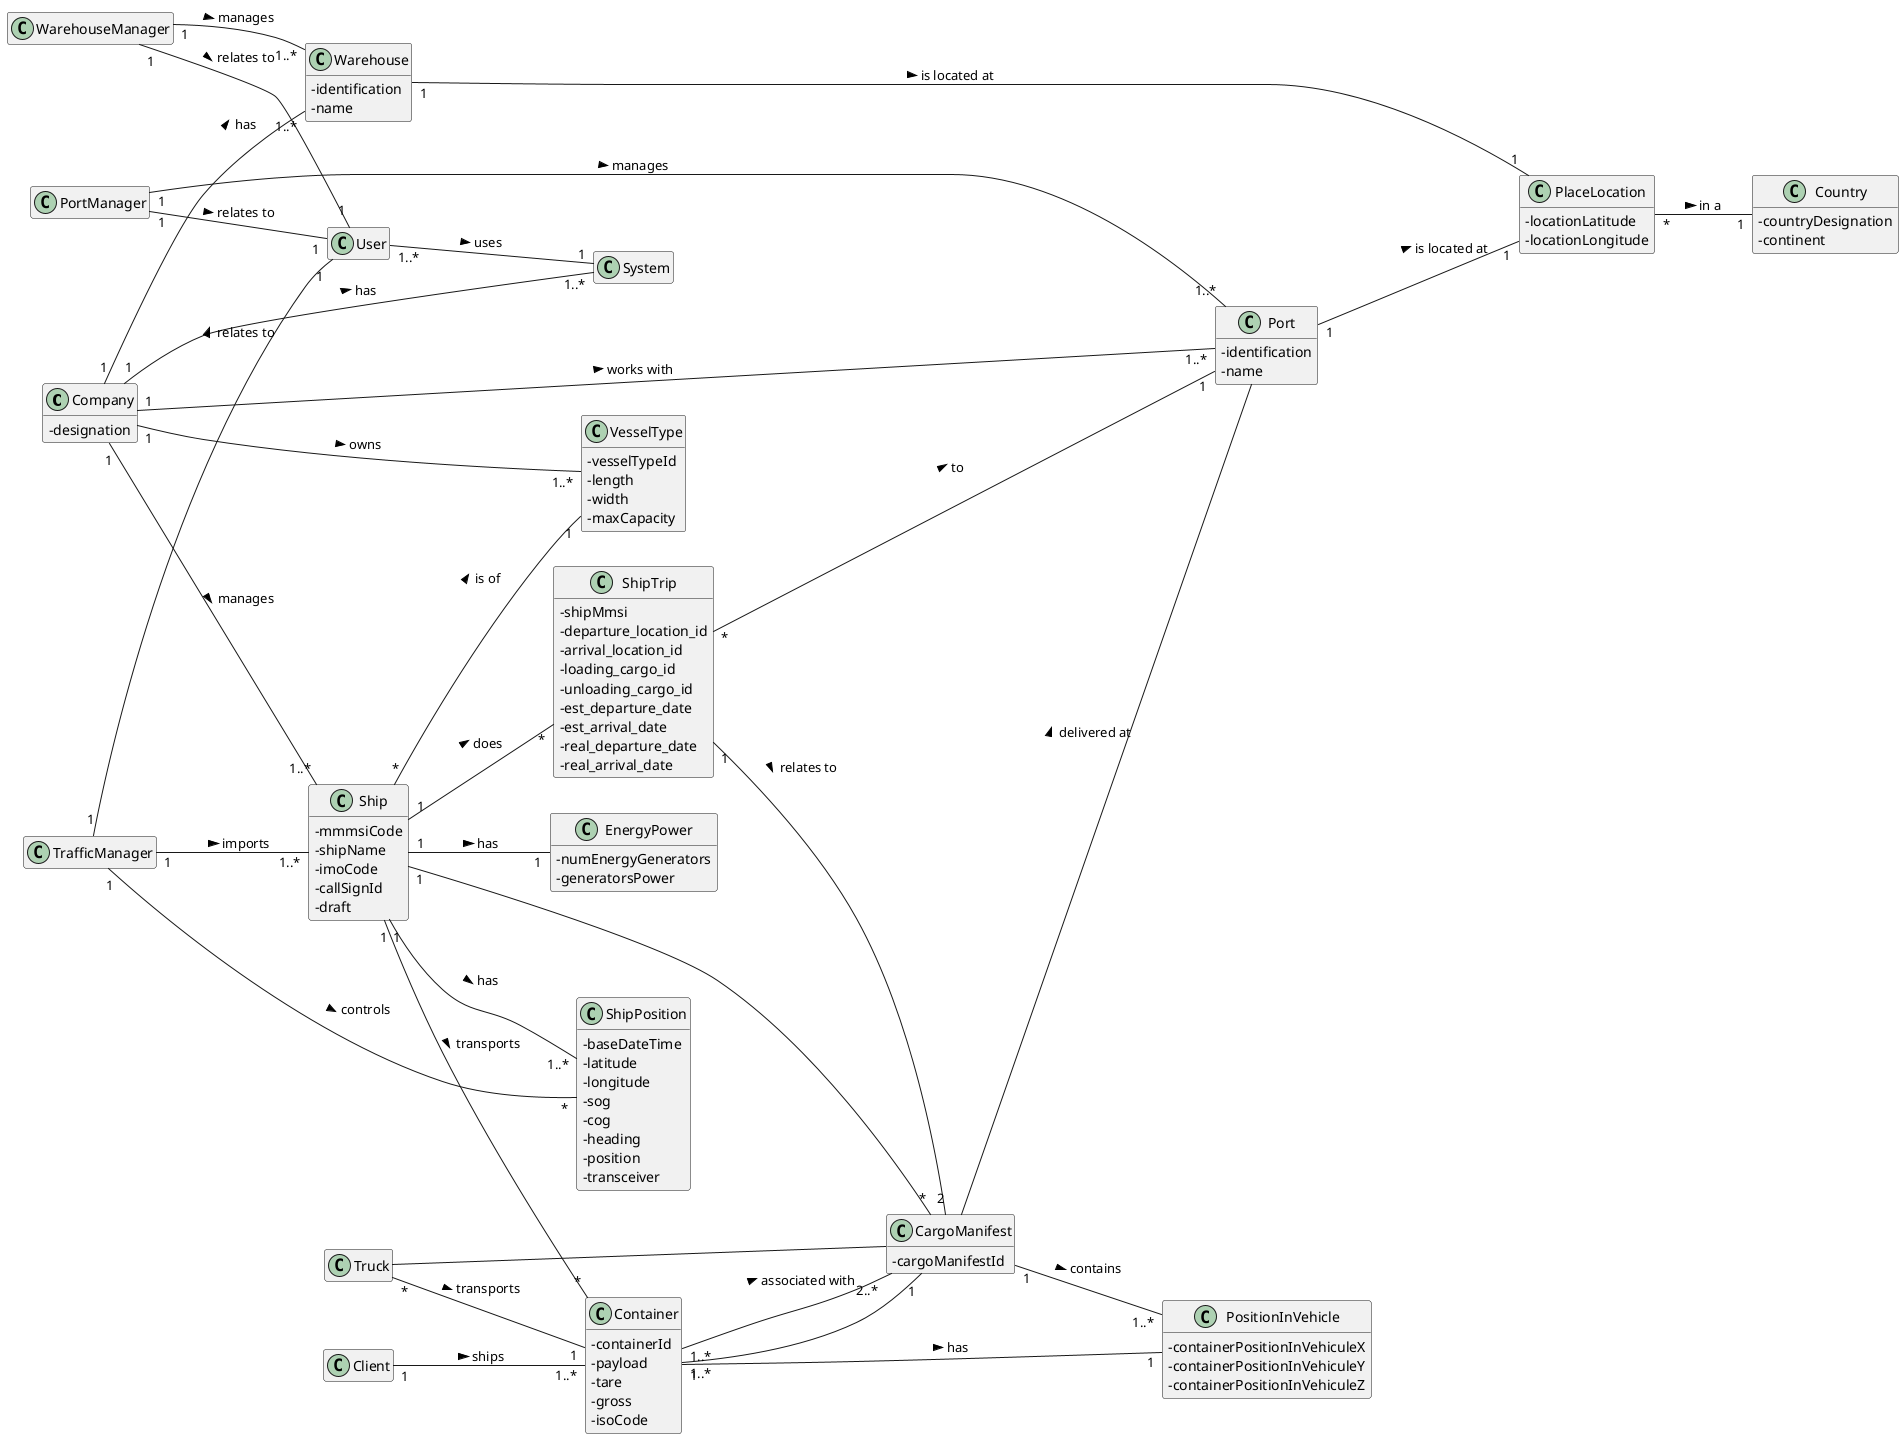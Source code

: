 @startuml

skinparam classAttributeIconSize 0
hide empty methods
hide empty attributes
left to right direction

class Company {
    -designation
}

class Container {
   -containerId
   -payload
   -tare
   -gross
   -isoCode
   /'-isRefrigerated'/
   /'-temperatureKept' - ESTE TALVEZ ADEQUA-SE'/
}

/' Roles '/
/'class Employee {}'/

class Client {}

/'class FleetManager {}'/

class TrafficManager {}



/'class WarehouseStaff {}'/

class WarehouseManager {}

/'class PortStaff {}'/

class PortManager {}

/'class ShipCaptain {}

class ShipChiefElecEngineer {}

class TruckDriver {}'/
/' End Roles '/

class CargoManifest {
    -cargoManifestId
    /'-typeOfTransport'/
}

class Ship {
    -mmmsiCode
    -shipName
    -imoCode
    -callSignId
    -draft
}


class PositionInVehicle {
    -containerPositionInVehiculeX
    -containerPositionInVehiculeY
    -containerPositionInVehiculeZ
}

class VesselType {
    -vesselTypeId
    -length
    -width
    -maxCapacity
}

class ShipPosition {
    -baseDateTime
    -latitude
    -longitude
    -sog
    -cog
    -heading
    -position
    -transceiver
}

/'CONFIRM'/
class Port {
    -identification
    -name
}

class Warehouse {
    -identification
    -name
}

class Country {
    -countryDesignation
    -continent
}

class PlaceLocation {
    -locationLatitude
    -locationLongitude
}

class EnergyPower{
    -numEnergyGenerators
    -generatorsPower
}

class Truck {}

/'Classes not in the Data Model'/
/'class Quote {}'/
class System {}
/'End of Classes not in the Data Model'/

class ShipTrip{
    -shipMmsi
    /'has attribute phase?'/
    -departure_location_id
    -arrival_location_id
    -loading_cargo_id
    -unloading_cargo_id
    -est_departure_date
    -est_arrival_date
    -real_departure_date
    -real_arrival_date
}


Company "1" -- "1..*" System : has >
User "1..*" -- "1" System : uses >
/'FleetManager "1" -- "1" Employee : is of >'/
TrafficManager "1" -- "1" User : relates to >
/'WarehouseStaff "1" -- "1" Employee : is of >'/
WarehouseManager "1" -- "1" User : relates to >
/'PortStaff "1" -- "1" Employee : is of >'/
PortManager "1" -- "1" User : relates to >
/'ShipCaptain "1" -- "1" Employee : is of >'/
/'ShipChiefElecEngineer "1" -- "1" Employee : is of >'/
/'TruckDriver "1" -- "1" Employee : is of >'/

/'Relations that lack multiplicity'/
CargoManifest "1" -- "1..*" Container /'as this relation exists, CargoManifest already has Container gross weight'/
CargoManifest "1" -- "1..*" PositionInVehicle : contains >
/'End of relations that lack multiplicity'/

Container "1" -- "1" PositionInVehicle : has >
Ship "*" -- "1" VesselType : is of >
Ship "1" -- "1..*" ShipPosition : has >
Warehouse "1" -- "1" PlaceLocation : is located at >
Port "1" -- "1" PlaceLocation : is located at >
PlaceLocation "*" -- "1" Country : in a >
Ship "1" -- "*" Container : transports >
Truck "*" -- "1" Container : transports >

/'Relations that is in the Data Model but to be evaluated'/
Ship "1" -- "*" CargoManifest
Truck -- CargoManifest /' lacks multiplicity '/
/'PortsAndWareHouse "1" -- "*" CargoManifest : delivered at <'/
/'End of Relatiosn that is in the Data Model but to be evaluated'/

/'Relations not in the Data Model'/
/'Ship "1" -- "*" Message : sends >'/
/'USCoastGuard "1" -- "*" Message : receives >'/
/'Client "1" -- "1..*" Quote : wants >'/
Company "1" -- "1..*" Ship : manages >
Company "1" -- "1..*" VesselType : owns >
Company "1" -- "1..*" Port : works with >
Company "1" -- "1..*" Warehouse : has >
Client "1" -- "1..*" Container : ships >
TrafficManager "1" -- "*" ShipPosition : controls >
TrafficManager "1" -- "1..*" Ship : imports >
WarehouseManager "1" -- "1..*" Warehouse : manages >
PortManager "1" -- "1..*" Port : manages >

Ship "1" -- "1" EnergyPower : has >

/'US204'/
Container "1..*"-- "2..*" CargoManifest : associated with >
CargoManifest -- Port : delivered at >
Ship "1" -- "*" ShipTrip : does >
ShipTrip "*" -- "1" Port : to >
ShipTrip "1" -- "2" CargoManifest : relates to >






/'RELAÇÕES EM FALTA - DÚVIDAS
Company -- Quote?
'/


/' DÚVIDAS
- Containers can be transported by land or sea - representar?
- checkDigit - Container, para que serve?
- isRefrigerated vai ser um método logo não se representa certo?
- estado do Cargo Manifest

- Ship sends Message - a Message contém info posicionamento, como representar?



- NÃO ESQUECER DE VER SLIDES ESOFT , USER E ROLE!

'/



@enduml